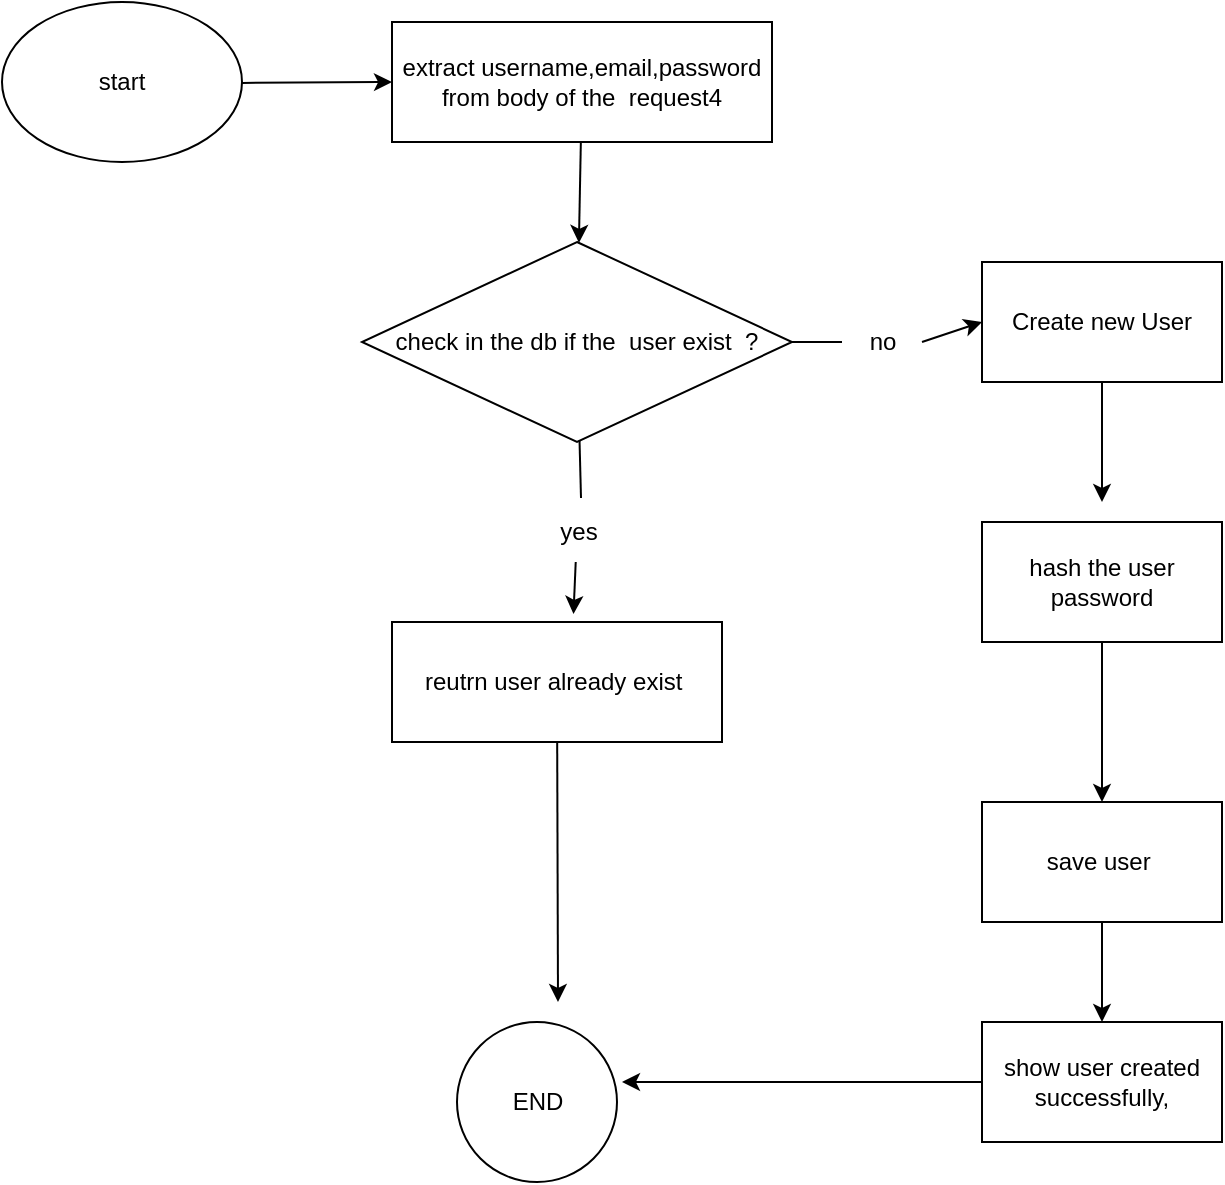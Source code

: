 <mxfile>
    <diagram id="SYIyU9iZtFerBqR3iKrq" name="Page-1">
        <mxGraphModel dx="1242" dy="655" grid="1" gridSize="10" guides="1" tooltips="1" connect="1" arrows="1" fold="1" page="1" pageScale="1" pageWidth="850" pageHeight="1100" math="0" shadow="0">
            <root>
                <mxCell id="0"/>
                <mxCell id="1" parent="0"/>
                <mxCell id="4" value="" style="edgeStyle=none;html=1;" edge="1" parent="1" source="2" target="3">
                    <mxGeometry relative="1" as="geometry"/>
                </mxCell>
                <mxCell id="2" value="start" style="ellipse;whiteSpace=wrap;html=1;" vertex="1" parent="1">
                    <mxGeometry x="110" y="20" width="120" height="80" as="geometry"/>
                </mxCell>
                <mxCell id="6" value="" style="edgeStyle=none;html=1;" edge="1" parent="1" source="3" target="5">
                    <mxGeometry relative="1" as="geometry"/>
                </mxCell>
                <mxCell id="3" value="extract username,email,password from body of the&amp;nbsp; request4" style="whiteSpace=wrap;html=1;" vertex="1" parent="1">
                    <mxGeometry x="305" y="30" width="190" height="60" as="geometry"/>
                </mxCell>
                <mxCell id="11" style="edgeStyle=none;html=1;entryX=0.55;entryY=-0.067;entryDx=0;entryDy=0;entryPerimeter=0;startArrow=none;" edge="1" parent="1" source="13" target="8">
                    <mxGeometry relative="1" as="geometry"/>
                </mxCell>
                <mxCell id="15" style="edgeStyle=none;html=1;exitX=1;exitY=0.5;exitDx=0;exitDy=0;entryX=0;entryY=0.5;entryDx=0;entryDy=0;startArrow=none;" edge="1" parent="1" source="22" target="16">
                    <mxGeometry relative="1" as="geometry">
                        <mxPoint x="530" y="120" as="targetPoint"/>
                    </mxGeometry>
                </mxCell>
                <mxCell id="5" value="check in the db if the&amp;nbsp; user exist&amp;nbsp; ?" style="rhombus;whiteSpace=wrap;html=1;" vertex="1" parent="1">
                    <mxGeometry x="290" y="140" width="215" height="100" as="geometry"/>
                </mxCell>
                <mxCell id="24" style="edgeStyle=none;html=1;" edge="1" parent="1" source="8">
                    <mxGeometry relative="1" as="geometry">
                        <mxPoint x="388" y="520" as="targetPoint"/>
                    </mxGeometry>
                </mxCell>
                <mxCell id="8" value="reutrn user already exist&amp;nbsp;" style="rounded=0;whiteSpace=wrap;html=1;" vertex="1" parent="1">
                    <mxGeometry x="305" y="330" width="165" height="60" as="geometry"/>
                </mxCell>
                <mxCell id="14" value="" style="edgeStyle=none;html=1;entryX=0.55;entryY=-0.067;entryDx=0;entryDy=0;entryPerimeter=0;endArrow=none;" edge="1" parent="1" source="5" target="13">
                    <mxGeometry relative="1" as="geometry">
                        <mxPoint x="271.844" y="159.756" as="sourcePoint"/>
                        <mxPoint x="270.75" y="225.98" as="targetPoint"/>
                    </mxGeometry>
                </mxCell>
                <mxCell id="13" value="yes" style="text;html=1;align=center;verticalAlign=middle;resizable=0;points=[];autosize=1;strokeColor=none;fillColor=none;" vertex="1" parent="1">
                    <mxGeometry x="377.5" y="270" width="40" height="30" as="geometry"/>
                </mxCell>
                <mxCell id="18" style="edgeStyle=none;html=1;" edge="1" parent="1" source="16">
                    <mxGeometry relative="1" as="geometry">
                        <mxPoint x="660" y="270" as="targetPoint"/>
                    </mxGeometry>
                </mxCell>
                <mxCell id="16" value="Create new User" style="rounded=0;whiteSpace=wrap;html=1;" vertex="1" parent="1">
                    <mxGeometry x="600" y="150" width="120" height="60" as="geometry"/>
                </mxCell>
                <mxCell id="21" style="edgeStyle=none;html=1;entryX=0.5;entryY=0;entryDx=0;entryDy=0;" edge="1" parent="1" source="19" target="20">
                    <mxGeometry relative="1" as="geometry"/>
                </mxCell>
                <mxCell id="19" value="save user&amp;nbsp;" style="rounded=0;whiteSpace=wrap;html=1;" vertex="1" parent="1">
                    <mxGeometry x="600" y="420" width="120" height="60" as="geometry"/>
                </mxCell>
                <mxCell id="25" style="edgeStyle=none;html=1;" edge="1" parent="1" source="20">
                    <mxGeometry relative="1" as="geometry">
                        <mxPoint x="420" y="560" as="targetPoint"/>
                    </mxGeometry>
                </mxCell>
                <mxCell id="20" value="show user created successfully," style="rounded=0;whiteSpace=wrap;html=1;" vertex="1" parent="1">
                    <mxGeometry x="600" y="530" width="120" height="60" as="geometry"/>
                </mxCell>
                <mxCell id="23" value="" style="edgeStyle=none;html=1;exitX=1;exitY=0.5;exitDx=0;exitDy=0;entryX=0;entryY=0.5;entryDx=0;entryDy=0;endArrow=none;" edge="1" parent="1" source="5" target="22">
                    <mxGeometry relative="1" as="geometry">
                        <mxPoint x="600" y="180" as="targetPoint"/>
                        <mxPoint x="505" y="190" as="sourcePoint"/>
                    </mxGeometry>
                </mxCell>
                <mxCell id="22" value="no&lt;br&gt;" style="text;html=1;align=center;verticalAlign=middle;resizable=0;points=[];autosize=1;strokeColor=none;fillColor=none;" vertex="1" parent="1">
                    <mxGeometry x="530" y="175" width="40" height="30" as="geometry"/>
                </mxCell>
                <mxCell id="28" value="END" style="ellipse;whiteSpace=wrap;html=1;aspect=fixed;" vertex="1" parent="1">
                    <mxGeometry x="337.5" y="530" width="80" height="80" as="geometry"/>
                </mxCell>
                <mxCell id="30" style="edgeStyle=none;html=1;entryX=0.5;entryY=0;entryDx=0;entryDy=0;" edge="1" parent="1" source="29" target="19">
                    <mxGeometry relative="1" as="geometry"/>
                </mxCell>
                <mxCell id="29" value="hash the user password" style="rounded=0;whiteSpace=wrap;html=1;" vertex="1" parent="1">
                    <mxGeometry x="600" y="280" width="120" height="60" as="geometry"/>
                </mxCell>
            </root>
        </mxGraphModel>
    </diagram>
</mxfile>